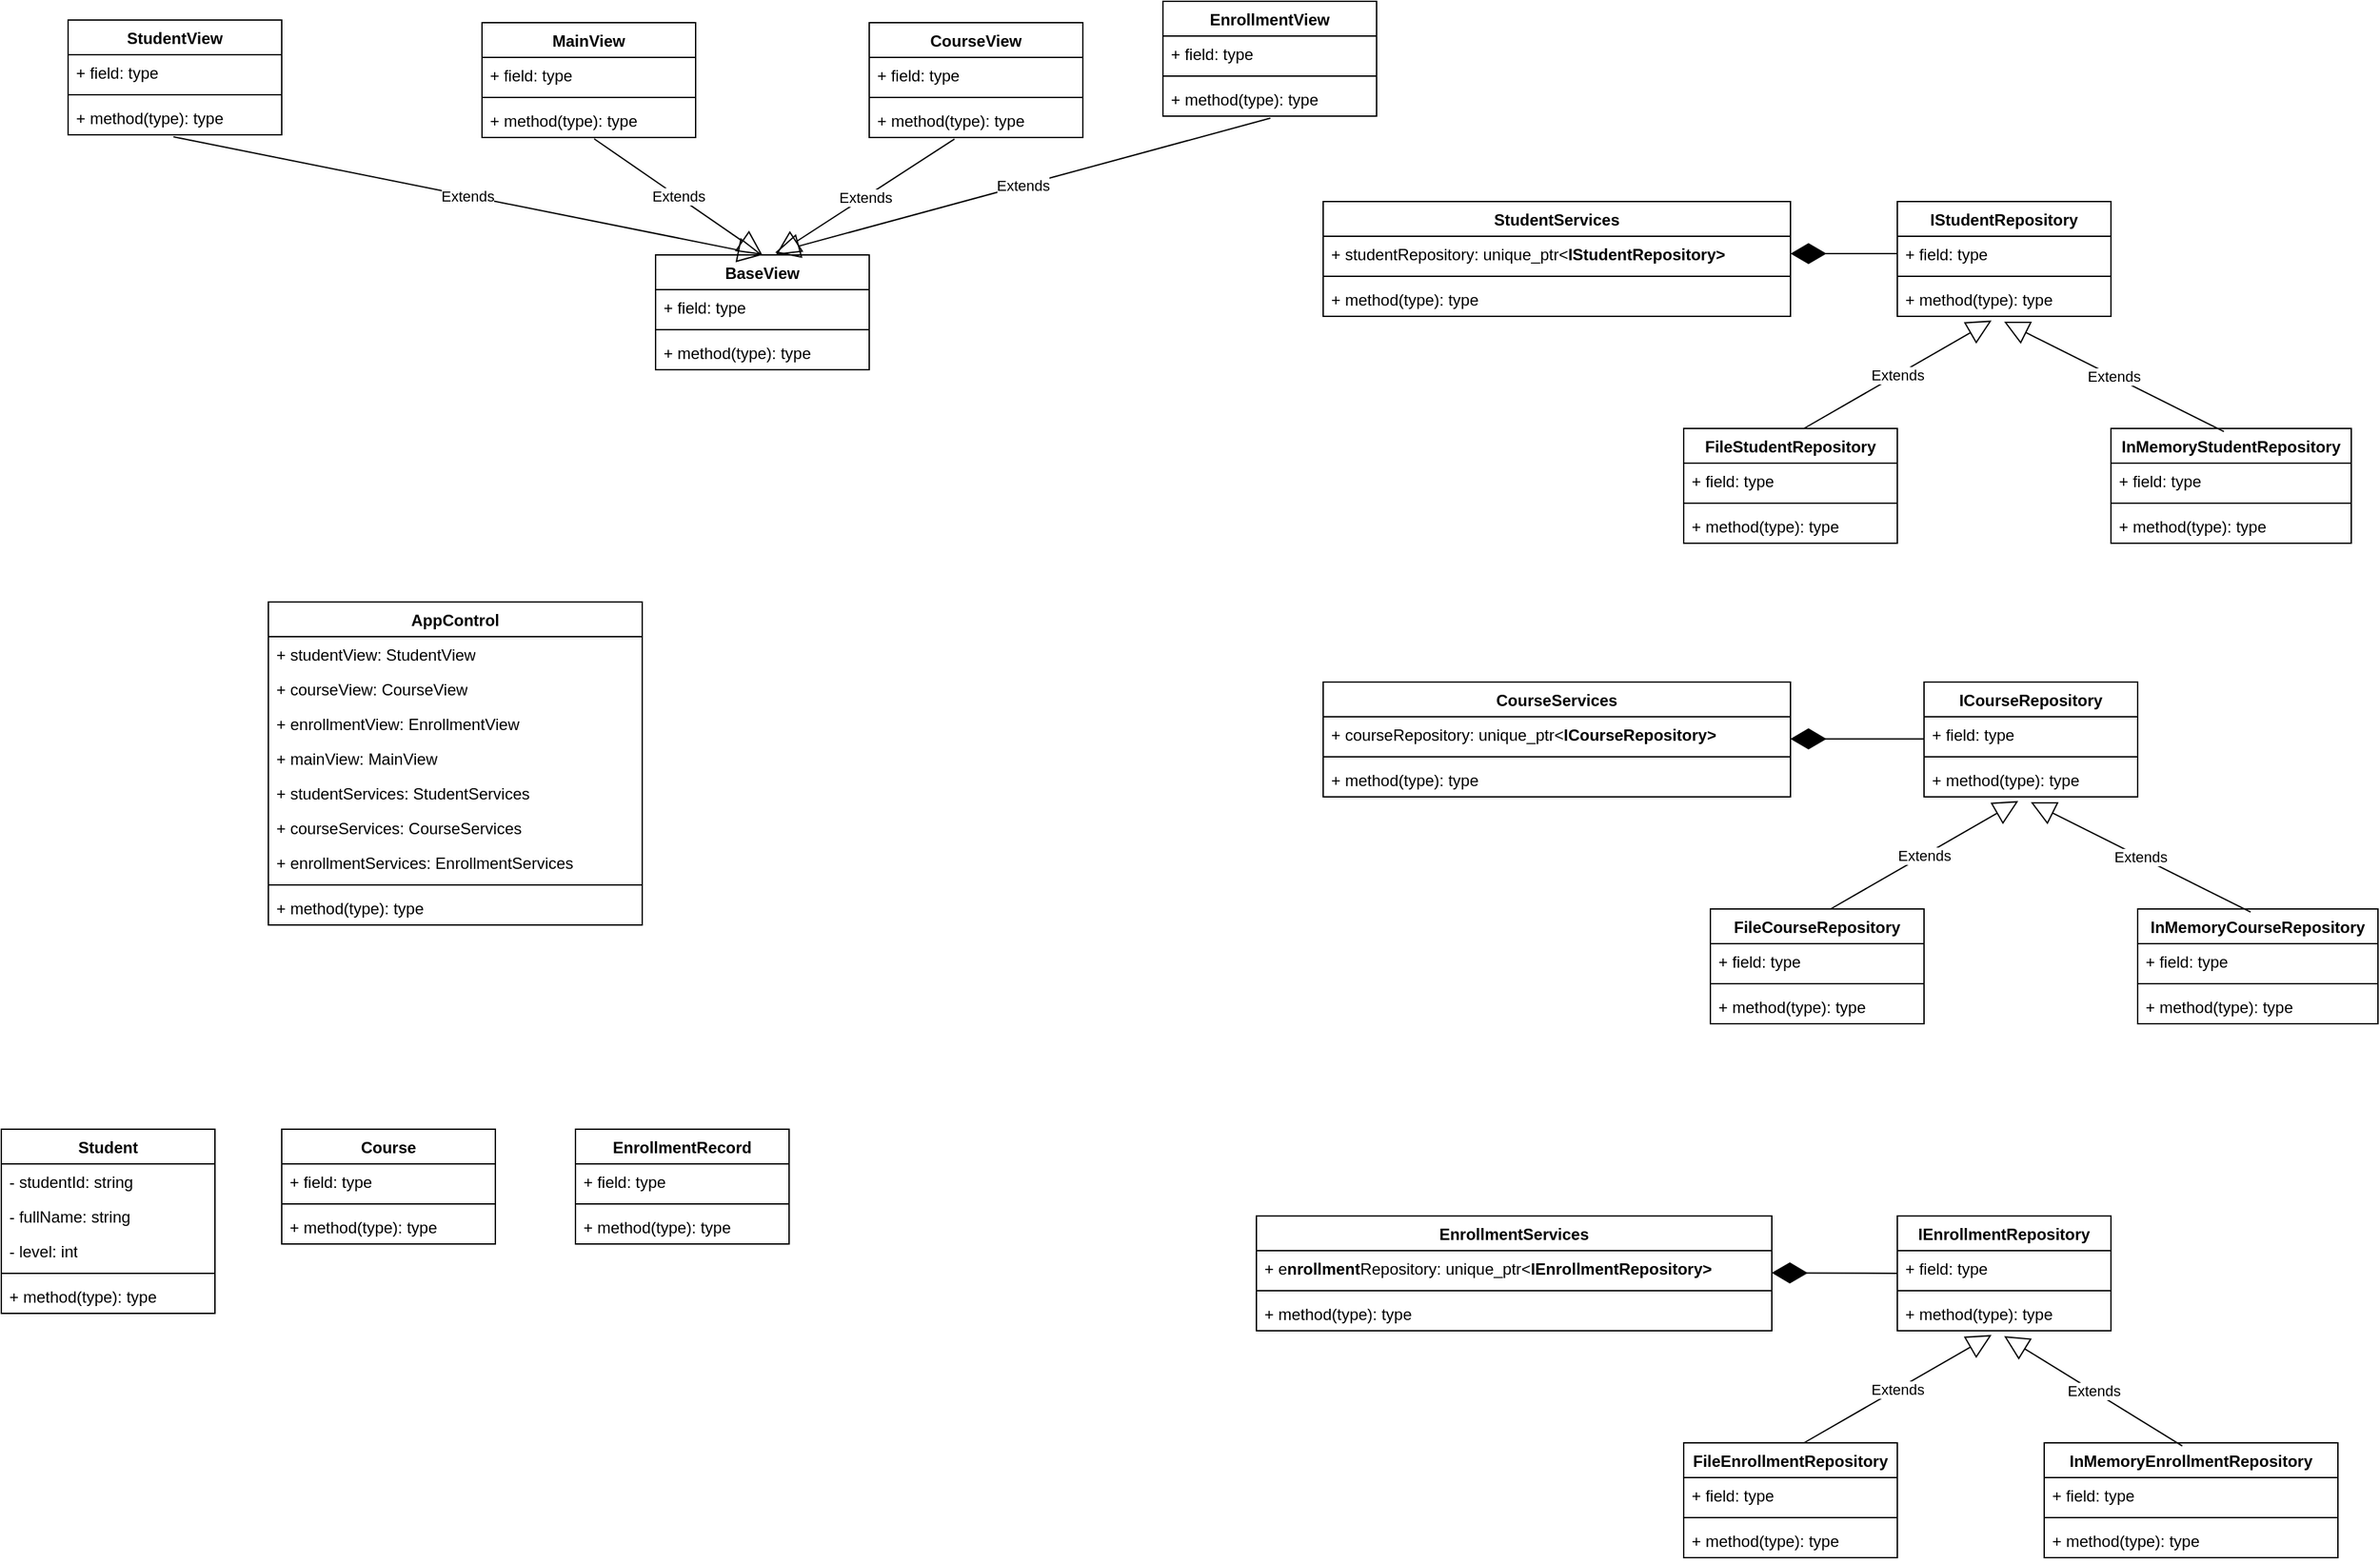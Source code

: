 <mxfile version="27.2.0">
  <diagram id="C5RBs43oDa-KdzZeNtuy" name="Page-1">
    <mxGraphModel dx="1875" dy="1806" grid="1" gridSize="10" guides="1" tooltips="1" connect="1" arrows="1" fold="1" page="1" pageScale="1" pageWidth="827" pageHeight="1169" math="0" shadow="0">
      <root>
        <mxCell id="WIyWlLk6GJQsqaUBKTNV-0" />
        <mxCell id="WIyWlLk6GJQsqaUBKTNV-1" parent="WIyWlLk6GJQsqaUBKTNV-0" />
        <mxCell id="QZfWmI3Odmzd7S914g_g-0" value="AppControl" style="swimlane;fontStyle=1;align=center;verticalAlign=top;childLayout=stackLayout;horizontal=1;startSize=26;horizontalStack=0;resizeParent=1;resizeParentMax=0;resizeLast=0;collapsible=1;marginBottom=0;whiteSpace=wrap;html=1;" parent="WIyWlLk6GJQsqaUBKTNV-1" vertex="1">
          <mxGeometry x="-450" y="190" width="280" height="242" as="geometry" />
        </mxCell>
        <mxCell id="QZfWmI3Odmzd7S914g_g-1" value="+ studentView: StudentView" style="text;strokeColor=none;fillColor=none;align=left;verticalAlign=top;spacingLeft=4;spacingRight=4;overflow=hidden;rotatable=0;points=[[0,0.5],[1,0.5]];portConstraint=eastwest;whiteSpace=wrap;html=1;" parent="QZfWmI3Odmzd7S914g_g-0" vertex="1">
          <mxGeometry y="26" width="280" height="26" as="geometry" />
        </mxCell>
        <mxCell id="jk6wVkLNO6cUiI9GPiCt-91" value="+ courseView: CourseView" style="text;strokeColor=none;fillColor=none;align=left;verticalAlign=top;spacingLeft=4;spacingRight=4;overflow=hidden;rotatable=0;points=[[0,0.5],[1,0.5]];portConstraint=eastwest;whiteSpace=wrap;html=1;" vertex="1" parent="QZfWmI3Odmzd7S914g_g-0">
          <mxGeometry y="52" width="280" height="26" as="geometry" />
        </mxCell>
        <mxCell id="jk6wVkLNO6cUiI9GPiCt-92" value="+ enrollmentView: EnrollmentView" style="text;strokeColor=none;fillColor=none;align=left;verticalAlign=top;spacingLeft=4;spacingRight=4;overflow=hidden;rotatable=0;points=[[0,0.5],[1,0.5]];portConstraint=eastwest;whiteSpace=wrap;html=1;" vertex="1" parent="QZfWmI3Odmzd7S914g_g-0">
          <mxGeometry y="78" width="280" height="26" as="geometry" />
        </mxCell>
        <mxCell id="jk6wVkLNO6cUiI9GPiCt-98" value="+ mainView: MainView" style="text;strokeColor=none;fillColor=none;align=left;verticalAlign=top;spacingLeft=4;spacingRight=4;overflow=hidden;rotatable=0;points=[[0,0.5],[1,0.5]];portConstraint=eastwest;whiteSpace=wrap;html=1;" vertex="1" parent="QZfWmI3Odmzd7S914g_g-0">
          <mxGeometry y="104" width="280" height="26" as="geometry" />
        </mxCell>
        <mxCell id="jk6wVkLNO6cUiI9GPiCt-99" value="+ studentServices: StudentServices" style="text;strokeColor=none;fillColor=none;align=left;verticalAlign=top;spacingLeft=4;spacingRight=4;overflow=hidden;rotatable=0;points=[[0,0.5],[1,0.5]];portConstraint=eastwest;whiteSpace=wrap;html=1;" vertex="1" parent="QZfWmI3Odmzd7S914g_g-0">
          <mxGeometry y="130" width="280" height="26" as="geometry" />
        </mxCell>
        <mxCell id="jk6wVkLNO6cUiI9GPiCt-100" value="+ courseServices: CourseServices" style="text;strokeColor=none;fillColor=none;align=left;verticalAlign=top;spacingLeft=4;spacingRight=4;overflow=hidden;rotatable=0;points=[[0,0.5],[1,0.5]];portConstraint=eastwest;whiteSpace=wrap;html=1;" vertex="1" parent="QZfWmI3Odmzd7S914g_g-0">
          <mxGeometry y="156" width="280" height="26" as="geometry" />
        </mxCell>
        <mxCell id="jk6wVkLNO6cUiI9GPiCt-101" value="+ enrollmentServices: EnrollmentServices" style="text;strokeColor=none;fillColor=none;align=left;verticalAlign=top;spacingLeft=4;spacingRight=4;overflow=hidden;rotatable=0;points=[[0,0.5],[1,0.5]];portConstraint=eastwest;whiteSpace=wrap;html=1;" vertex="1" parent="QZfWmI3Odmzd7S914g_g-0">
          <mxGeometry y="182" width="280" height="26" as="geometry" />
        </mxCell>
        <mxCell id="QZfWmI3Odmzd7S914g_g-2" value="" style="line;strokeWidth=1;fillColor=none;align=left;verticalAlign=middle;spacingTop=-1;spacingLeft=3;spacingRight=3;rotatable=0;labelPosition=right;points=[];portConstraint=eastwest;strokeColor=inherit;" parent="QZfWmI3Odmzd7S914g_g-0" vertex="1">
          <mxGeometry y="208" width="280" height="8" as="geometry" />
        </mxCell>
        <mxCell id="QZfWmI3Odmzd7S914g_g-3" value="+ method(type): type" style="text;strokeColor=none;fillColor=none;align=left;verticalAlign=top;spacingLeft=4;spacingRight=4;overflow=hidden;rotatable=0;points=[[0,0.5],[1,0.5]];portConstraint=eastwest;whiteSpace=wrap;html=1;" parent="QZfWmI3Odmzd7S914g_g-0" vertex="1">
          <mxGeometry y="216" width="280" height="26" as="geometry" />
        </mxCell>
        <mxCell id="QZfWmI3Odmzd7S914g_g-4" value="Student" style="swimlane;fontStyle=1;align=center;verticalAlign=top;childLayout=stackLayout;horizontal=1;startSize=26;horizontalStack=0;resizeParent=1;resizeParentMax=0;resizeLast=0;collapsible=1;marginBottom=0;whiteSpace=wrap;html=1;" parent="WIyWlLk6GJQsqaUBKTNV-1" vertex="1">
          <mxGeometry x="-650" y="585" width="160" height="138" as="geometry" />
        </mxCell>
        <mxCell id="QZfWmI3Odmzd7S914g_g-5" value="- studentId: string" style="text;strokeColor=none;fillColor=none;align=left;verticalAlign=top;spacingLeft=4;spacingRight=4;overflow=hidden;rotatable=0;points=[[0,0.5],[1,0.5]];portConstraint=eastwest;whiteSpace=wrap;html=1;" parent="QZfWmI3Odmzd7S914g_g-4" vertex="1">
          <mxGeometry y="26" width="160" height="26" as="geometry" />
        </mxCell>
        <mxCell id="jk6wVkLNO6cUiI9GPiCt-9" value="- fullName: string" style="text;strokeColor=none;fillColor=none;align=left;verticalAlign=top;spacingLeft=4;spacingRight=4;overflow=hidden;rotatable=0;points=[[0,0.5],[1,0.5]];portConstraint=eastwest;whiteSpace=wrap;html=1;" vertex="1" parent="QZfWmI3Odmzd7S914g_g-4">
          <mxGeometry y="52" width="160" height="26" as="geometry" />
        </mxCell>
        <mxCell id="jk6wVkLNO6cUiI9GPiCt-10" value="- level: int" style="text;strokeColor=none;fillColor=none;align=left;verticalAlign=top;spacingLeft=4;spacingRight=4;overflow=hidden;rotatable=0;points=[[0,0.5],[1,0.5]];portConstraint=eastwest;whiteSpace=wrap;html=1;" vertex="1" parent="QZfWmI3Odmzd7S914g_g-4">
          <mxGeometry y="78" width="160" height="26" as="geometry" />
        </mxCell>
        <mxCell id="QZfWmI3Odmzd7S914g_g-6" value="" style="line;strokeWidth=1;fillColor=none;align=left;verticalAlign=middle;spacingTop=-1;spacingLeft=3;spacingRight=3;rotatable=0;labelPosition=right;points=[];portConstraint=eastwest;strokeColor=inherit;" parent="QZfWmI3Odmzd7S914g_g-4" vertex="1">
          <mxGeometry y="104" width="160" height="8" as="geometry" />
        </mxCell>
        <mxCell id="QZfWmI3Odmzd7S914g_g-7" value="+ method(type): type" style="text;strokeColor=none;fillColor=none;align=left;verticalAlign=top;spacingLeft=4;spacingRight=4;overflow=hidden;rotatable=0;points=[[0,0.5],[1,0.5]];portConstraint=eastwest;whiteSpace=wrap;html=1;" parent="QZfWmI3Odmzd7S914g_g-4" vertex="1">
          <mxGeometry y="112" width="160" height="26" as="geometry" />
        </mxCell>
        <mxCell id="jk6wVkLNO6cUiI9GPiCt-0" value="Course" style="swimlane;fontStyle=1;align=center;verticalAlign=top;childLayout=stackLayout;horizontal=1;startSize=26;horizontalStack=0;resizeParent=1;resizeParentMax=0;resizeLast=0;collapsible=1;marginBottom=0;whiteSpace=wrap;html=1;" vertex="1" parent="WIyWlLk6GJQsqaUBKTNV-1">
          <mxGeometry x="-440" y="585" width="160" height="86" as="geometry" />
        </mxCell>
        <mxCell id="jk6wVkLNO6cUiI9GPiCt-1" value="+ field: type" style="text;strokeColor=none;fillColor=none;align=left;verticalAlign=top;spacingLeft=4;spacingRight=4;overflow=hidden;rotatable=0;points=[[0,0.5],[1,0.5]];portConstraint=eastwest;whiteSpace=wrap;html=1;" vertex="1" parent="jk6wVkLNO6cUiI9GPiCt-0">
          <mxGeometry y="26" width="160" height="26" as="geometry" />
        </mxCell>
        <mxCell id="jk6wVkLNO6cUiI9GPiCt-2" value="" style="line;strokeWidth=1;fillColor=none;align=left;verticalAlign=middle;spacingTop=-1;spacingLeft=3;spacingRight=3;rotatable=0;labelPosition=right;points=[];portConstraint=eastwest;strokeColor=inherit;" vertex="1" parent="jk6wVkLNO6cUiI9GPiCt-0">
          <mxGeometry y="52" width="160" height="8" as="geometry" />
        </mxCell>
        <mxCell id="jk6wVkLNO6cUiI9GPiCt-3" value="+ method(type): type" style="text;strokeColor=none;fillColor=none;align=left;verticalAlign=top;spacingLeft=4;spacingRight=4;overflow=hidden;rotatable=0;points=[[0,0.5],[1,0.5]];portConstraint=eastwest;whiteSpace=wrap;html=1;" vertex="1" parent="jk6wVkLNO6cUiI9GPiCt-0">
          <mxGeometry y="60" width="160" height="26" as="geometry" />
        </mxCell>
        <mxCell id="jk6wVkLNO6cUiI9GPiCt-4" value="EnrollmentRecord" style="swimlane;fontStyle=1;align=center;verticalAlign=top;childLayout=stackLayout;horizontal=1;startSize=26;horizontalStack=0;resizeParent=1;resizeParentMax=0;resizeLast=0;collapsible=1;marginBottom=0;whiteSpace=wrap;html=1;" vertex="1" parent="WIyWlLk6GJQsqaUBKTNV-1">
          <mxGeometry x="-220" y="585" width="160" height="86" as="geometry" />
        </mxCell>
        <mxCell id="jk6wVkLNO6cUiI9GPiCt-5" value="+ field: type" style="text;strokeColor=none;fillColor=none;align=left;verticalAlign=top;spacingLeft=4;spacingRight=4;overflow=hidden;rotatable=0;points=[[0,0.5],[1,0.5]];portConstraint=eastwest;whiteSpace=wrap;html=1;" vertex="1" parent="jk6wVkLNO6cUiI9GPiCt-4">
          <mxGeometry y="26" width="160" height="26" as="geometry" />
        </mxCell>
        <mxCell id="jk6wVkLNO6cUiI9GPiCt-6" value="" style="line;strokeWidth=1;fillColor=none;align=left;verticalAlign=middle;spacingTop=-1;spacingLeft=3;spacingRight=3;rotatable=0;labelPosition=right;points=[];portConstraint=eastwest;strokeColor=inherit;" vertex="1" parent="jk6wVkLNO6cUiI9GPiCt-4">
          <mxGeometry y="52" width="160" height="8" as="geometry" />
        </mxCell>
        <mxCell id="jk6wVkLNO6cUiI9GPiCt-7" value="+ method(type): type" style="text;strokeColor=none;fillColor=none;align=left;verticalAlign=top;spacingLeft=4;spacingRight=4;overflow=hidden;rotatable=0;points=[[0,0.5],[1,0.5]];portConstraint=eastwest;whiteSpace=wrap;html=1;" vertex="1" parent="jk6wVkLNO6cUiI9GPiCt-4">
          <mxGeometry y="60" width="160" height="26" as="geometry" />
        </mxCell>
        <mxCell id="jk6wVkLNO6cUiI9GPiCt-11" value="StudentServices" style="swimlane;fontStyle=1;align=center;verticalAlign=top;childLayout=stackLayout;horizontal=1;startSize=26;horizontalStack=0;resizeParent=1;resizeParentMax=0;resizeLast=0;collapsible=1;marginBottom=0;whiteSpace=wrap;html=1;" vertex="1" parent="WIyWlLk6GJQsqaUBKTNV-1">
          <mxGeometry x="340" y="-110" width="350" height="86" as="geometry" />
        </mxCell>
        <mxCell id="jk6wVkLNO6cUiI9GPiCt-12" value="+ studentRepository: unique_ptr&amp;lt;&lt;span style=&quot;font-weight: 700; text-align: center;&quot;&gt;IStudentRepository&amp;gt;&lt;/span&gt;" style="text;strokeColor=none;fillColor=none;align=left;verticalAlign=top;spacingLeft=4;spacingRight=4;overflow=hidden;rotatable=0;points=[[0,0.5],[1,0.5]];portConstraint=eastwest;whiteSpace=wrap;html=1;" vertex="1" parent="jk6wVkLNO6cUiI9GPiCt-11">
          <mxGeometry y="26" width="350" height="26" as="geometry" />
        </mxCell>
        <mxCell id="jk6wVkLNO6cUiI9GPiCt-13" value="" style="line;strokeWidth=1;fillColor=none;align=left;verticalAlign=middle;spacingTop=-1;spacingLeft=3;spacingRight=3;rotatable=0;labelPosition=right;points=[];portConstraint=eastwest;strokeColor=inherit;" vertex="1" parent="jk6wVkLNO6cUiI9GPiCt-11">
          <mxGeometry y="52" width="350" height="8" as="geometry" />
        </mxCell>
        <mxCell id="jk6wVkLNO6cUiI9GPiCt-14" value="+ method(type): type" style="text;strokeColor=none;fillColor=none;align=left;verticalAlign=top;spacingLeft=4;spacingRight=4;overflow=hidden;rotatable=0;points=[[0,0.5],[1,0.5]];portConstraint=eastwest;whiteSpace=wrap;html=1;" vertex="1" parent="jk6wVkLNO6cUiI9GPiCt-11">
          <mxGeometry y="60" width="350" height="26" as="geometry" />
        </mxCell>
        <mxCell id="jk6wVkLNO6cUiI9GPiCt-15" value="CourseServices" style="swimlane;fontStyle=1;align=center;verticalAlign=top;childLayout=stackLayout;horizontal=1;startSize=26;horizontalStack=0;resizeParent=1;resizeParentMax=0;resizeLast=0;collapsible=1;marginBottom=0;whiteSpace=wrap;html=1;" vertex="1" parent="WIyWlLk6GJQsqaUBKTNV-1">
          <mxGeometry x="340" y="250" width="350" height="86" as="geometry" />
        </mxCell>
        <mxCell id="jk6wVkLNO6cUiI9GPiCt-16" value="+ courseRepository: unique_ptr&amp;lt;&lt;span style=&quot;font-weight: 700; text-align: center;&quot;&gt;ICourseRepository&amp;gt;&lt;/span&gt;" style="text;strokeColor=none;fillColor=none;align=left;verticalAlign=top;spacingLeft=4;spacingRight=4;overflow=hidden;rotatable=0;points=[[0,0.5],[1,0.5]];portConstraint=eastwest;whiteSpace=wrap;html=1;" vertex="1" parent="jk6wVkLNO6cUiI9GPiCt-15">
          <mxGeometry y="26" width="350" height="26" as="geometry" />
        </mxCell>
        <mxCell id="jk6wVkLNO6cUiI9GPiCt-17" value="" style="line;strokeWidth=1;fillColor=none;align=left;verticalAlign=middle;spacingTop=-1;spacingLeft=3;spacingRight=3;rotatable=0;labelPosition=right;points=[];portConstraint=eastwest;strokeColor=inherit;" vertex="1" parent="jk6wVkLNO6cUiI9GPiCt-15">
          <mxGeometry y="52" width="350" height="8" as="geometry" />
        </mxCell>
        <mxCell id="jk6wVkLNO6cUiI9GPiCt-18" value="+ method(type): type" style="text;strokeColor=none;fillColor=none;align=left;verticalAlign=top;spacingLeft=4;spacingRight=4;overflow=hidden;rotatable=0;points=[[0,0.5],[1,0.5]];portConstraint=eastwest;whiteSpace=wrap;html=1;" vertex="1" parent="jk6wVkLNO6cUiI9GPiCt-15">
          <mxGeometry y="60" width="350" height="26" as="geometry" />
        </mxCell>
        <mxCell id="jk6wVkLNO6cUiI9GPiCt-19" value="EnrollmentServices" style="swimlane;fontStyle=1;align=center;verticalAlign=top;childLayout=stackLayout;horizontal=1;startSize=26;horizontalStack=0;resizeParent=1;resizeParentMax=0;resizeLast=0;collapsible=1;marginBottom=0;whiteSpace=wrap;html=1;" vertex="1" parent="WIyWlLk6GJQsqaUBKTNV-1">
          <mxGeometry x="290" y="650" width="386" height="86" as="geometry" />
        </mxCell>
        <mxCell id="jk6wVkLNO6cUiI9GPiCt-20" value="+ e&lt;span style=&quot;font-weight: 700; text-align: center;&quot;&gt;nrollment&lt;/span&gt;Repository: unique_ptr&amp;lt;&lt;span style=&quot;font-weight: 700; text-align: center;&quot;&gt;IEnrollmentRepository&lt;/span&gt;&lt;span style=&quot;font-weight: 700; text-align: center;&quot;&gt;&amp;gt;&lt;/span&gt;" style="text;strokeColor=none;fillColor=none;align=left;verticalAlign=top;spacingLeft=4;spacingRight=4;overflow=hidden;rotatable=0;points=[[0,0.5],[1,0.5]];portConstraint=eastwest;whiteSpace=wrap;html=1;" vertex="1" parent="jk6wVkLNO6cUiI9GPiCt-19">
          <mxGeometry y="26" width="386" height="26" as="geometry" />
        </mxCell>
        <mxCell id="jk6wVkLNO6cUiI9GPiCt-21" value="" style="line;strokeWidth=1;fillColor=none;align=left;verticalAlign=middle;spacingTop=-1;spacingLeft=3;spacingRight=3;rotatable=0;labelPosition=right;points=[];portConstraint=eastwest;strokeColor=inherit;" vertex="1" parent="jk6wVkLNO6cUiI9GPiCt-19">
          <mxGeometry y="52" width="386" height="8" as="geometry" />
        </mxCell>
        <mxCell id="jk6wVkLNO6cUiI9GPiCt-22" value="+ method(type): type" style="text;strokeColor=none;fillColor=none;align=left;verticalAlign=top;spacingLeft=4;spacingRight=4;overflow=hidden;rotatable=0;points=[[0,0.5],[1,0.5]];portConstraint=eastwest;whiteSpace=wrap;html=1;" vertex="1" parent="jk6wVkLNO6cUiI9GPiCt-19">
          <mxGeometry y="60" width="386" height="26" as="geometry" />
        </mxCell>
        <mxCell id="jk6wVkLNO6cUiI9GPiCt-23" value="BaseView" style="swimlane;fontStyle=1;align=center;verticalAlign=top;childLayout=stackLayout;horizontal=1;startSize=26;horizontalStack=0;resizeParent=1;resizeParentMax=0;resizeLast=0;collapsible=1;marginBottom=0;whiteSpace=wrap;html=1;" vertex="1" parent="WIyWlLk6GJQsqaUBKTNV-1">
          <mxGeometry x="-160" y="-70" width="160" height="86" as="geometry" />
        </mxCell>
        <mxCell id="jk6wVkLNO6cUiI9GPiCt-24" value="+ field: type" style="text;strokeColor=none;fillColor=none;align=left;verticalAlign=top;spacingLeft=4;spacingRight=4;overflow=hidden;rotatable=0;points=[[0,0.5],[1,0.5]];portConstraint=eastwest;whiteSpace=wrap;html=1;" vertex="1" parent="jk6wVkLNO6cUiI9GPiCt-23">
          <mxGeometry y="26" width="160" height="26" as="geometry" />
        </mxCell>
        <mxCell id="jk6wVkLNO6cUiI9GPiCt-25" value="" style="line;strokeWidth=1;fillColor=none;align=left;verticalAlign=middle;spacingTop=-1;spacingLeft=3;spacingRight=3;rotatable=0;labelPosition=right;points=[];portConstraint=eastwest;strokeColor=inherit;" vertex="1" parent="jk6wVkLNO6cUiI9GPiCt-23">
          <mxGeometry y="52" width="160" height="8" as="geometry" />
        </mxCell>
        <mxCell id="jk6wVkLNO6cUiI9GPiCt-26" value="+ method(type): type" style="text;strokeColor=none;fillColor=none;align=left;verticalAlign=top;spacingLeft=4;spacingRight=4;overflow=hidden;rotatable=0;points=[[0,0.5],[1,0.5]];portConstraint=eastwest;whiteSpace=wrap;html=1;" vertex="1" parent="jk6wVkLNO6cUiI9GPiCt-23">
          <mxGeometry y="60" width="160" height="26" as="geometry" />
        </mxCell>
        <mxCell id="jk6wVkLNO6cUiI9GPiCt-27" value="StudentView" style="swimlane;fontStyle=1;align=center;verticalAlign=top;childLayout=stackLayout;horizontal=1;startSize=26;horizontalStack=0;resizeParent=1;resizeParentMax=0;resizeLast=0;collapsible=1;marginBottom=0;whiteSpace=wrap;html=1;" vertex="1" parent="WIyWlLk6GJQsqaUBKTNV-1">
          <mxGeometry x="-600" y="-246" width="160" height="86" as="geometry" />
        </mxCell>
        <mxCell id="jk6wVkLNO6cUiI9GPiCt-28" value="+ field: type" style="text;strokeColor=none;fillColor=none;align=left;verticalAlign=top;spacingLeft=4;spacingRight=4;overflow=hidden;rotatable=0;points=[[0,0.5],[1,0.5]];portConstraint=eastwest;whiteSpace=wrap;html=1;" vertex="1" parent="jk6wVkLNO6cUiI9GPiCt-27">
          <mxGeometry y="26" width="160" height="26" as="geometry" />
        </mxCell>
        <mxCell id="jk6wVkLNO6cUiI9GPiCt-29" value="" style="line;strokeWidth=1;fillColor=none;align=left;verticalAlign=middle;spacingTop=-1;spacingLeft=3;spacingRight=3;rotatable=0;labelPosition=right;points=[];portConstraint=eastwest;strokeColor=inherit;" vertex="1" parent="jk6wVkLNO6cUiI9GPiCt-27">
          <mxGeometry y="52" width="160" height="8" as="geometry" />
        </mxCell>
        <mxCell id="jk6wVkLNO6cUiI9GPiCt-30" value="+ method(type): type" style="text;strokeColor=none;fillColor=none;align=left;verticalAlign=top;spacingLeft=4;spacingRight=4;overflow=hidden;rotatable=0;points=[[0,0.5],[1,0.5]];portConstraint=eastwest;whiteSpace=wrap;html=1;" vertex="1" parent="jk6wVkLNO6cUiI9GPiCt-27">
          <mxGeometry y="60" width="160" height="26" as="geometry" />
        </mxCell>
        <mxCell id="jk6wVkLNO6cUiI9GPiCt-31" value="CourseView" style="swimlane;fontStyle=1;align=center;verticalAlign=top;childLayout=stackLayout;horizontal=1;startSize=26;horizontalStack=0;resizeParent=1;resizeParentMax=0;resizeLast=0;collapsible=1;marginBottom=0;whiteSpace=wrap;html=1;" vertex="1" parent="WIyWlLk6GJQsqaUBKTNV-1">
          <mxGeometry y="-244" width="160" height="86" as="geometry" />
        </mxCell>
        <mxCell id="jk6wVkLNO6cUiI9GPiCt-32" value="+ field: type" style="text;strokeColor=none;fillColor=none;align=left;verticalAlign=top;spacingLeft=4;spacingRight=4;overflow=hidden;rotatable=0;points=[[0,0.5],[1,0.5]];portConstraint=eastwest;whiteSpace=wrap;html=1;" vertex="1" parent="jk6wVkLNO6cUiI9GPiCt-31">
          <mxGeometry y="26" width="160" height="26" as="geometry" />
        </mxCell>
        <mxCell id="jk6wVkLNO6cUiI9GPiCt-33" value="" style="line;strokeWidth=1;fillColor=none;align=left;verticalAlign=middle;spacingTop=-1;spacingLeft=3;spacingRight=3;rotatable=0;labelPosition=right;points=[];portConstraint=eastwest;strokeColor=inherit;" vertex="1" parent="jk6wVkLNO6cUiI9GPiCt-31">
          <mxGeometry y="52" width="160" height="8" as="geometry" />
        </mxCell>
        <mxCell id="jk6wVkLNO6cUiI9GPiCt-34" value="+ method(type): type" style="text;strokeColor=none;fillColor=none;align=left;verticalAlign=top;spacingLeft=4;spacingRight=4;overflow=hidden;rotatable=0;points=[[0,0.5],[1,0.5]];portConstraint=eastwest;whiteSpace=wrap;html=1;" vertex="1" parent="jk6wVkLNO6cUiI9GPiCt-31">
          <mxGeometry y="60" width="160" height="26" as="geometry" />
        </mxCell>
        <mxCell id="jk6wVkLNO6cUiI9GPiCt-35" value="EnrollmentView" style="swimlane;fontStyle=1;align=center;verticalAlign=top;childLayout=stackLayout;horizontal=1;startSize=26;horizontalStack=0;resizeParent=1;resizeParentMax=0;resizeLast=0;collapsible=1;marginBottom=0;whiteSpace=wrap;html=1;" vertex="1" parent="WIyWlLk6GJQsqaUBKTNV-1">
          <mxGeometry x="220" y="-260" width="160" height="86" as="geometry" />
        </mxCell>
        <mxCell id="jk6wVkLNO6cUiI9GPiCt-36" value="+ field: type" style="text;strokeColor=none;fillColor=none;align=left;verticalAlign=top;spacingLeft=4;spacingRight=4;overflow=hidden;rotatable=0;points=[[0,0.5],[1,0.5]];portConstraint=eastwest;whiteSpace=wrap;html=1;" vertex="1" parent="jk6wVkLNO6cUiI9GPiCt-35">
          <mxGeometry y="26" width="160" height="26" as="geometry" />
        </mxCell>
        <mxCell id="jk6wVkLNO6cUiI9GPiCt-37" value="" style="line;strokeWidth=1;fillColor=none;align=left;verticalAlign=middle;spacingTop=-1;spacingLeft=3;spacingRight=3;rotatable=0;labelPosition=right;points=[];portConstraint=eastwest;strokeColor=inherit;" vertex="1" parent="jk6wVkLNO6cUiI9GPiCt-35">
          <mxGeometry y="52" width="160" height="8" as="geometry" />
        </mxCell>
        <mxCell id="jk6wVkLNO6cUiI9GPiCt-38" value="+ method(type): type" style="text;strokeColor=none;fillColor=none;align=left;verticalAlign=top;spacingLeft=4;spacingRight=4;overflow=hidden;rotatable=0;points=[[0,0.5],[1,0.5]];portConstraint=eastwest;whiteSpace=wrap;html=1;" vertex="1" parent="jk6wVkLNO6cUiI9GPiCt-35">
          <mxGeometry y="60" width="160" height="26" as="geometry" />
        </mxCell>
        <mxCell id="jk6wVkLNO6cUiI9GPiCt-41" value="Extends" style="endArrow=block;endSize=16;endFill=0;html=1;rounded=0;entryX=0.5;entryY=0;entryDx=0;entryDy=0;exitX=0.493;exitY=1.058;exitDx=0;exitDy=0;exitPerimeter=0;" edge="1" parent="WIyWlLk6GJQsqaUBKTNV-1" source="jk6wVkLNO6cUiI9GPiCt-30" target="jk6wVkLNO6cUiI9GPiCt-23">
          <mxGeometry width="160" relative="1" as="geometry">
            <mxPoint x="-192" y="34" as="sourcePoint" />
            <mxPoint x="-430" y="-50" as="targetPoint" />
          </mxGeometry>
        </mxCell>
        <mxCell id="jk6wVkLNO6cUiI9GPiCt-42" value="Extends" style="endArrow=block;endSize=16;endFill=0;html=1;rounded=0;exitX=0.399;exitY=1.045;exitDx=0;exitDy=0;exitPerimeter=0;" edge="1" parent="WIyWlLk6GJQsqaUBKTNV-1" source="jk6wVkLNO6cUiI9GPiCt-34">
          <mxGeometry width="160" relative="1" as="geometry">
            <mxPoint x="-80" y="-160" as="sourcePoint" />
            <mxPoint x="-70" y="-70" as="targetPoint" />
          </mxGeometry>
        </mxCell>
        <mxCell id="jk6wVkLNO6cUiI9GPiCt-43" value="Extends" style="endArrow=block;endSize=16;endFill=0;html=1;rounded=0;entryX=0.56;entryY=-0.021;entryDx=0;entryDy=0;exitX=0.503;exitY=1.058;exitDx=0;exitDy=0;exitPerimeter=0;entryPerimeter=0;" edge="1" parent="WIyWlLk6GJQsqaUBKTNV-1" source="jk6wVkLNO6cUiI9GPiCt-38" target="jk6wVkLNO6cUiI9GPiCt-23">
          <mxGeometry width="160" relative="1" as="geometry">
            <mxPoint x="110" y="-100" as="sourcePoint" />
            <mxPoint x="351" y="-12" as="targetPoint" />
          </mxGeometry>
        </mxCell>
        <mxCell id="jk6wVkLNO6cUiI9GPiCt-44" value="IStudentRepository" style="swimlane;fontStyle=1;align=center;verticalAlign=top;childLayout=stackLayout;horizontal=1;startSize=26;horizontalStack=0;resizeParent=1;resizeParentMax=0;resizeLast=0;collapsible=1;marginBottom=0;whiteSpace=wrap;html=1;" vertex="1" parent="WIyWlLk6GJQsqaUBKTNV-1">
          <mxGeometry x="770" y="-110" width="160" height="86" as="geometry" />
        </mxCell>
        <mxCell id="jk6wVkLNO6cUiI9GPiCt-45" value="+ field: type" style="text;strokeColor=none;fillColor=none;align=left;verticalAlign=top;spacingLeft=4;spacingRight=4;overflow=hidden;rotatable=0;points=[[0,0.5],[1,0.5]];portConstraint=eastwest;whiteSpace=wrap;html=1;" vertex="1" parent="jk6wVkLNO6cUiI9GPiCt-44">
          <mxGeometry y="26" width="160" height="26" as="geometry" />
        </mxCell>
        <mxCell id="jk6wVkLNO6cUiI9GPiCt-46" value="" style="line;strokeWidth=1;fillColor=none;align=left;verticalAlign=middle;spacingTop=-1;spacingLeft=3;spacingRight=3;rotatable=0;labelPosition=right;points=[];portConstraint=eastwest;strokeColor=inherit;" vertex="1" parent="jk6wVkLNO6cUiI9GPiCt-44">
          <mxGeometry y="52" width="160" height="8" as="geometry" />
        </mxCell>
        <mxCell id="jk6wVkLNO6cUiI9GPiCt-47" value="+ method(type): type" style="text;strokeColor=none;fillColor=none;align=left;verticalAlign=top;spacingLeft=4;spacingRight=4;overflow=hidden;rotatable=0;points=[[0,0.5],[1,0.5]];portConstraint=eastwest;whiteSpace=wrap;html=1;" vertex="1" parent="jk6wVkLNO6cUiI9GPiCt-44">
          <mxGeometry y="60" width="160" height="26" as="geometry" />
        </mxCell>
        <mxCell id="jk6wVkLNO6cUiI9GPiCt-48" value="FileStudentRepository" style="swimlane;fontStyle=1;align=center;verticalAlign=top;childLayout=stackLayout;horizontal=1;startSize=26;horizontalStack=0;resizeParent=1;resizeParentMax=0;resizeLast=0;collapsible=1;marginBottom=0;whiteSpace=wrap;html=1;" vertex="1" parent="WIyWlLk6GJQsqaUBKTNV-1">
          <mxGeometry x="610" y="60" width="160" height="86" as="geometry" />
        </mxCell>
        <mxCell id="jk6wVkLNO6cUiI9GPiCt-49" value="+ field: type" style="text;strokeColor=none;fillColor=none;align=left;verticalAlign=top;spacingLeft=4;spacingRight=4;overflow=hidden;rotatable=0;points=[[0,0.5],[1,0.5]];portConstraint=eastwest;whiteSpace=wrap;html=1;" vertex="1" parent="jk6wVkLNO6cUiI9GPiCt-48">
          <mxGeometry y="26" width="160" height="26" as="geometry" />
        </mxCell>
        <mxCell id="jk6wVkLNO6cUiI9GPiCt-50" value="" style="line;strokeWidth=1;fillColor=none;align=left;verticalAlign=middle;spacingTop=-1;spacingLeft=3;spacingRight=3;rotatable=0;labelPosition=right;points=[];portConstraint=eastwest;strokeColor=inherit;" vertex="1" parent="jk6wVkLNO6cUiI9GPiCt-48">
          <mxGeometry y="52" width="160" height="8" as="geometry" />
        </mxCell>
        <mxCell id="jk6wVkLNO6cUiI9GPiCt-51" value="+ method(type): type" style="text;strokeColor=none;fillColor=none;align=left;verticalAlign=top;spacingLeft=4;spacingRight=4;overflow=hidden;rotatable=0;points=[[0,0.5],[1,0.5]];portConstraint=eastwest;whiteSpace=wrap;html=1;" vertex="1" parent="jk6wVkLNO6cUiI9GPiCt-48">
          <mxGeometry y="60" width="160" height="26" as="geometry" />
        </mxCell>
        <mxCell id="jk6wVkLNO6cUiI9GPiCt-52" value="InMemoryStudentRepository" style="swimlane;fontStyle=1;align=center;verticalAlign=top;childLayout=stackLayout;horizontal=1;startSize=26;horizontalStack=0;resizeParent=1;resizeParentMax=0;resizeLast=0;collapsible=1;marginBottom=0;whiteSpace=wrap;html=1;" vertex="1" parent="WIyWlLk6GJQsqaUBKTNV-1">
          <mxGeometry x="930" y="60" width="180" height="86" as="geometry" />
        </mxCell>
        <mxCell id="jk6wVkLNO6cUiI9GPiCt-53" value="+ field: type" style="text;strokeColor=none;fillColor=none;align=left;verticalAlign=top;spacingLeft=4;spacingRight=4;overflow=hidden;rotatable=0;points=[[0,0.5],[1,0.5]];portConstraint=eastwest;whiteSpace=wrap;html=1;" vertex="1" parent="jk6wVkLNO6cUiI9GPiCt-52">
          <mxGeometry y="26" width="180" height="26" as="geometry" />
        </mxCell>
        <mxCell id="jk6wVkLNO6cUiI9GPiCt-54" value="" style="line;strokeWidth=1;fillColor=none;align=left;verticalAlign=middle;spacingTop=-1;spacingLeft=3;spacingRight=3;rotatable=0;labelPosition=right;points=[];portConstraint=eastwest;strokeColor=inherit;" vertex="1" parent="jk6wVkLNO6cUiI9GPiCt-52">
          <mxGeometry y="52" width="180" height="8" as="geometry" />
        </mxCell>
        <mxCell id="jk6wVkLNO6cUiI9GPiCt-55" value="+ method(type): type" style="text;strokeColor=none;fillColor=none;align=left;verticalAlign=top;spacingLeft=4;spacingRight=4;overflow=hidden;rotatable=0;points=[[0,0.5],[1,0.5]];portConstraint=eastwest;whiteSpace=wrap;html=1;" vertex="1" parent="jk6wVkLNO6cUiI9GPiCt-52">
          <mxGeometry y="60" width="180" height="26" as="geometry" />
        </mxCell>
        <mxCell id="jk6wVkLNO6cUiI9GPiCt-58" value="Extends" style="endArrow=block;endSize=16;endFill=0;html=1;rounded=0;entryX=0.441;entryY=1.122;entryDx=0;entryDy=0;exitX=0.563;exitY=0;exitDx=0;exitDy=0;exitPerimeter=0;entryPerimeter=0;" edge="1" parent="WIyWlLk6GJQsqaUBKTNV-1" source="jk6wVkLNO6cUiI9GPiCt-48" target="jk6wVkLNO6cUiI9GPiCt-47">
          <mxGeometry width="160" relative="1" as="geometry">
            <mxPoint x="610" y="-60" as="sourcePoint" />
            <mxPoint x="360" y="26" as="targetPoint" />
          </mxGeometry>
        </mxCell>
        <mxCell id="jk6wVkLNO6cUiI9GPiCt-59" value="Extends" style="endArrow=block;endSize=16;endFill=0;html=1;rounded=0;entryX=0.5;entryY=1.154;entryDx=0;entryDy=0;exitX=0.47;exitY=0.027;exitDx=0;exitDy=0;exitPerimeter=0;entryPerimeter=0;" edge="1" parent="WIyWlLk6GJQsqaUBKTNV-1" source="jk6wVkLNO6cUiI9GPiCt-52" target="jk6wVkLNO6cUiI9GPiCt-47">
          <mxGeometry width="160" relative="1" as="geometry">
            <mxPoint x="990" y="321" as="sourcePoint" />
            <mxPoint x="1131" y="240" as="targetPoint" />
          </mxGeometry>
        </mxCell>
        <mxCell id="jk6wVkLNO6cUiI9GPiCt-60" value="ICourseRepository" style="swimlane;fontStyle=1;align=center;verticalAlign=top;childLayout=stackLayout;horizontal=1;startSize=26;horizontalStack=0;resizeParent=1;resizeParentMax=0;resizeLast=0;collapsible=1;marginBottom=0;whiteSpace=wrap;html=1;" vertex="1" parent="WIyWlLk6GJQsqaUBKTNV-1">
          <mxGeometry x="790" y="250" width="160" height="86" as="geometry" />
        </mxCell>
        <mxCell id="jk6wVkLNO6cUiI9GPiCt-61" value="+ field: type" style="text;strokeColor=none;fillColor=none;align=left;verticalAlign=top;spacingLeft=4;spacingRight=4;overflow=hidden;rotatable=0;points=[[0,0.5],[1,0.5]];portConstraint=eastwest;whiteSpace=wrap;html=1;" vertex="1" parent="jk6wVkLNO6cUiI9GPiCt-60">
          <mxGeometry y="26" width="160" height="26" as="geometry" />
        </mxCell>
        <mxCell id="jk6wVkLNO6cUiI9GPiCt-62" value="" style="line;strokeWidth=1;fillColor=none;align=left;verticalAlign=middle;spacingTop=-1;spacingLeft=3;spacingRight=3;rotatable=0;labelPosition=right;points=[];portConstraint=eastwest;strokeColor=inherit;" vertex="1" parent="jk6wVkLNO6cUiI9GPiCt-60">
          <mxGeometry y="52" width="160" height="8" as="geometry" />
        </mxCell>
        <mxCell id="jk6wVkLNO6cUiI9GPiCt-63" value="+ method(type): type" style="text;strokeColor=none;fillColor=none;align=left;verticalAlign=top;spacingLeft=4;spacingRight=4;overflow=hidden;rotatable=0;points=[[0,0.5],[1,0.5]];portConstraint=eastwest;whiteSpace=wrap;html=1;" vertex="1" parent="jk6wVkLNO6cUiI9GPiCt-60">
          <mxGeometry y="60" width="160" height="26" as="geometry" />
        </mxCell>
        <mxCell id="jk6wVkLNO6cUiI9GPiCt-64" value="FileCourseRepository" style="swimlane;fontStyle=1;align=center;verticalAlign=top;childLayout=stackLayout;horizontal=1;startSize=26;horizontalStack=0;resizeParent=1;resizeParentMax=0;resizeLast=0;collapsible=1;marginBottom=0;whiteSpace=wrap;html=1;" vertex="1" parent="WIyWlLk6GJQsqaUBKTNV-1">
          <mxGeometry x="630" y="420" width="160" height="86" as="geometry" />
        </mxCell>
        <mxCell id="jk6wVkLNO6cUiI9GPiCt-65" value="+ field: type" style="text;strokeColor=none;fillColor=none;align=left;verticalAlign=top;spacingLeft=4;spacingRight=4;overflow=hidden;rotatable=0;points=[[0,0.5],[1,0.5]];portConstraint=eastwest;whiteSpace=wrap;html=1;" vertex="1" parent="jk6wVkLNO6cUiI9GPiCt-64">
          <mxGeometry y="26" width="160" height="26" as="geometry" />
        </mxCell>
        <mxCell id="jk6wVkLNO6cUiI9GPiCt-66" value="" style="line;strokeWidth=1;fillColor=none;align=left;verticalAlign=middle;spacingTop=-1;spacingLeft=3;spacingRight=3;rotatable=0;labelPosition=right;points=[];portConstraint=eastwest;strokeColor=inherit;" vertex="1" parent="jk6wVkLNO6cUiI9GPiCt-64">
          <mxGeometry y="52" width="160" height="8" as="geometry" />
        </mxCell>
        <mxCell id="jk6wVkLNO6cUiI9GPiCt-67" value="+ method(type): type" style="text;strokeColor=none;fillColor=none;align=left;verticalAlign=top;spacingLeft=4;spacingRight=4;overflow=hidden;rotatable=0;points=[[0,0.5],[1,0.5]];portConstraint=eastwest;whiteSpace=wrap;html=1;" vertex="1" parent="jk6wVkLNO6cUiI9GPiCt-64">
          <mxGeometry y="60" width="160" height="26" as="geometry" />
        </mxCell>
        <mxCell id="jk6wVkLNO6cUiI9GPiCt-68" value="InMemoryCourseRepository" style="swimlane;fontStyle=1;align=center;verticalAlign=top;childLayout=stackLayout;horizontal=1;startSize=26;horizontalStack=0;resizeParent=1;resizeParentMax=0;resizeLast=0;collapsible=1;marginBottom=0;whiteSpace=wrap;html=1;" vertex="1" parent="WIyWlLk6GJQsqaUBKTNV-1">
          <mxGeometry x="950" y="420" width="180" height="86" as="geometry" />
        </mxCell>
        <mxCell id="jk6wVkLNO6cUiI9GPiCt-69" value="+ field: type" style="text;strokeColor=none;fillColor=none;align=left;verticalAlign=top;spacingLeft=4;spacingRight=4;overflow=hidden;rotatable=0;points=[[0,0.5],[1,0.5]];portConstraint=eastwest;whiteSpace=wrap;html=1;" vertex="1" parent="jk6wVkLNO6cUiI9GPiCt-68">
          <mxGeometry y="26" width="180" height="26" as="geometry" />
        </mxCell>
        <mxCell id="jk6wVkLNO6cUiI9GPiCt-70" value="" style="line;strokeWidth=1;fillColor=none;align=left;verticalAlign=middle;spacingTop=-1;spacingLeft=3;spacingRight=3;rotatable=0;labelPosition=right;points=[];portConstraint=eastwest;strokeColor=inherit;" vertex="1" parent="jk6wVkLNO6cUiI9GPiCt-68">
          <mxGeometry y="52" width="180" height="8" as="geometry" />
        </mxCell>
        <mxCell id="jk6wVkLNO6cUiI9GPiCt-71" value="+ method(type): type" style="text;strokeColor=none;fillColor=none;align=left;verticalAlign=top;spacingLeft=4;spacingRight=4;overflow=hidden;rotatable=0;points=[[0,0.5],[1,0.5]];portConstraint=eastwest;whiteSpace=wrap;html=1;" vertex="1" parent="jk6wVkLNO6cUiI9GPiCt-68">
          <mxGeometry y="60" width="180" height="26" as="geometry" />
        </mxCell>
        <mxCell id="jk6wVkLNO6cUiI9GPiCt-72" value="Extends" style="endArrow=block;endSize=16;endFill=0;html=1;rounded=0;entryX=0.441;entryY=1.122;entryDx=0;entryDy=0;exitX=0.563;exitY=0;exitDx=0;exitDy=0;exitPerimeter=0;entryPerimeter=0;" edge="1" parent="WIyWlLk6GJQsqaUBKTNV-1" source="jk6wVkLNO6cUiI9GPiCt-64" target="jk6wVkLNO6cUiI9GPiCt-63">
          <mxGeometry width="160" relative="1" as="geometry">
            <mxPoint x="630" y="300" as="sourcePoint" />
            <mxPoint x="380" y="386" as="targetPoint" />
          </mxGeometry>
        </mxCell>
        <mxCell id="jk6wVkLNO6cUiI9GPiCt-73" value="Extends" style="endArrow=block;endSize=16;endFill=0;html=1;rounded=0;entryX=0.5;entryY=1.154;entryDx=0;entryDy=0;exitX=0.47;exitY=0.027;exitDx=0;exitDy=0;exitPerimeter=0;entryPerimeter=0;" edge="1" parent="WIyWlLk6GJQsqaUBKTNV-1" source="jk6wVkLNO6cUiI9GPiCt-68" target="jk6wVkLNO6cUiI9GPiCt-63">
          <mxGeometry width="160" relative="1" as="geometry">
            <mxPoint x="1010" y="681" as="sourcePoint" />
            <mxPoint x="1151" y="600" as="targetPoint" />
          </mxGeometry>
        </mxCell>
        <mxCell id="jk6wVkLNO6cUiI9GPiCt-74" value="IEnrollmentRepository" style="swimlane;fontStyle=1;align=center;verticalAlign=top;childLayout=stackLayout;horizontal=1;startSize=26;horizontalStack=0;resizeParent=1;resizeParentMax=0;resizeLast=0;collapsible=1;marginBottom=0;whiteSpace=wrap;html=1;" vertex="1" parent="WIyWlLk6GJQsqaUBKTNV-1">
          <mxGeometry x="770" y="650" width="160" height="86" as="geometry" />
        </mxCell>
        <mxCell id="jk6wVkLNO6cUiI9GPiCt-75" value="+ field: type" style="text;strokeColor=none;fillColor=none;align=left;verticalAlign=top;spacingLeft=4;spacingRight=4;overflow=hidden;rotatable=0;points=[[0,0.5],[1,0.5]];portConstraint=eastwest;whiteSpace=wrap;html=1;" vertex="1" parent="jk6wVkLNO6cUiI9GPiCt-74">
          <mxGeometry y="26" width="160" height="26" as="geometry" />
        </mxCell>
        <mxCell id="jk6wVkLNO6cUiI9GPiCt-76" value="" style="line;strokeWidth=1;fillColor=none;align=left;verticalAlign=middle;spacingTop=-1;spacingLeft=3;spacingRight=3;rotatable=0;labelPosition=right;points=[];portConstraint=eastwest;strokeColor=inherit;" vertex="1" parent="jk6wVkLNO6cUiI9GPiCt-74">
          <mxGeometry y="52" width="160" height="8" as="geometry" />
        </mxCell>
        <mxCell id="jk6wVkLNO6cUiI9GPiCt-77" value="+ method(type): type" style="text;strokeColor=none;fillColor=none;align=left;verticalAlign=top;spacingLeft=4;spacingRight=4;overflow=hidden;rotatable=0;points=[[0,0.5],[1,0.5]];portConstraint=eastwest;whiteSpace=wrap;html=1;" vertex="1" parent="jk6wVkLNO6cUiI9GPiCt-74">
          <mxGeometry y="60" width="160" height="26" as="geometry" />
        </mxCell>
        <mxCell id="jk6wVkLNO6cUiI9GPiCt-78" value="FileEnrollmentRepository" style="swimlane;fontStyle=1;align=center;verticalAlign=top;childLayout=stackLayout;horizontal=1;startSize=26;horizontalStack=0;resizeParent=1;resizeParentMax=0;resizeLast=0;collapsible=1;marginBottom=0;whiteSpace=wrap;html=1;" vertex="1" parent="WIyWlLk6GJQsqaUBKTNV-1">
          <mxGeometry x="610" y="820" width="160" height="86" as="geometry" />
        </mxCell>
        <mxCell id="jk6wVkLNO6cUiI9GPiCt-79" value="+ field: type" style="text;strokeColor=none;fillColor=none;align=left;verticalAlign=top;spacingLeft=4;spacingRight=4;overflow=hidden;rotatable=0;points=[[0,0.5],[1,0.5]];portConstraint=eastwest;whiteSpace=wrap;html=1;" vertex="1" parent="jk6wVkLNO6cUiI9GPiCt-78">
          <mxGeometry y="26" width="160" height="26" as="geometry" />
        </mxCell>
        <mxCell id="jk6wVkLNO6cUiI9GPiCt-80" value="" style="line;strokeWidth=1;fillColor=none;align=left;verticalAlign=middle;spacingTop=-1;spacingLeft=3;spacingRight=3;rotatable=0;labelPosition=right;points=[];portConstraint=eastwest;strokeColor=inherit;" vertex="1" parent="jk6wVkLNO6cUiI9GPiCt-78">
          <mxGeometry y="52" width="160" height="8" as="geometry" />
        </mxCell>
        <mxCell id="jk6wVkLNO6cUiI9GPiCt-81" value="+ method(type): type" style="text;strokeColor=none;fillColor=none;align=left;verticalAlign=top;spacingLeft=4;spacingRight=4;overflow=hidden;rotatable=0;points=[[0,0.5],[1,0.5]];portConstraint=eastwest;whiteSpace=wrap;html=1;" vertex="1" parent="jk6wVkLNO6cUiI9GPiCt-78">
          <mxGeometry y="60" width="160" height="26" as="geometry" />
        </mxCell>
        <mxCell id="jk6wVkLNO6cUiI9GPiCt-82" value="InMemoryEnrollmentRepository" style="swimlane;fontStyle=1;align=center;verticalAlign=top;childLayout=stackLayout;horizontal=1;startSize=26;horizontalStack=0;resizeParent=1;resizeParentMax=0;resizeLast=0;collapsible=1;marginBottom=0;whiteSpace=wrap;html=1;" vertex="1" parent="WIyWlLk6GJQsqaUBKTNV-1">
          <mxGeometry x="880" y="820" width="220" height="86" as="geometry" />
        </mxCell>
        <mxCell id="jk6wVkLNO6cUiI9GPiCt-83" value="+ field: type" style="text;strokeColor=none;fillColor=none;align=left;verticalAlign=top;spacingLeft=4;spacingRight=4;overflow=hidden;rotatable=0;points=[[0,0.5],[1,0.5]];portConstraint=eastwest;whiteSpace=wrap;html=1;" vertex="1" parent="jk6wVkLNO6cUiI9GPiCt-82">
          <mxGeometry y="26" width="220" height="26" as="geometry" />
        </mxCell>
        <mxCell id="jk6wVkLNO6cUiI9GPiCt-84" value="" style="line;strokeWidth=1;fillColor=none;align=left;verticalAlign=middle;spacingTop=-1;spacingLeft=3;spacingRight=3;rotatable=0;labelPosition=right;points=[];portConstraint=eastwest;strokeColor=inherit;" vertex="1" parent="jk6wVkLNO6cUiI9GPiCt-82">
          <mxGeometry y="52" width="220" height="8" as="geometry" />
        </mxCell>
        <mxCell id="jk6wVkLNO6cUiI9GPiCt-85" value="+ method(type): type" style="text;strokeColor=none;fillColor=none;align=left;verticalAlign=top;spacingLeft=4;spacingRight=4;overflow=hidden;rotatable=0;points=[[0,0.5],[1,0.5]];portConstraint=eastwest;whiteSpace=wrap;html=1;" vertex="1" parent="jk6wVkLNO6cUiI9GPiCt-82">
          <mxGeometry y="60" width="220" height="26" as="geometry" />
        </mxCell>
        <mxCell id="jk6wVkLNO6cUiI9GPiCt-86" value="Extends" style="endArrow=block;endSize=16;endFill=0;html=1;rounded=0;entryX=0.441;entryY=1.122;entryDx=0;entryDy=0;exitX=0.563;exitY=0;exitDx=0;exitDy=0;exitPerimeter=0;entryPerimeter=0;" edge="1" parent="WIyWlLk6GJQsqaUBKTNV-1" source="jk6wVkLNO6cUiI9GPiCt-78" target="jk6wVkLNO6cUiI9GPiCt-77">
          <mxGeometry width="160" relative="1" as="geometry">
            <mxPoint x="610" y="700" as="sourcePoint" />
            <mxPoint x="360" y="786" as="targetPoint" />
          </mxGeometry>
        </mxCell>
        <mxCell id="jk6wVkLNO6cUiI9GPiCt-87" value="Extends" style="endArrow=block;endSize=16;endFill=0;html=1;rounded=0;entryX=0.5;entryY=1.154;entryDx=0;entryDy=0;exitX=0.47;exitY=0.027;exitDx=0;exitDy=0;exitPerimeter=0;entryPerimeter=0;" edge="1" parent="WIyWlLk6GJQsqaUBKTNV-1" source="jk6wVkLNO6cUiI9GPiCt-82" target="jk6wVkLNO6cUiI9GPiCt-77">
          <mxGeometry width="160" relative="1" as="geometry">
            <mxPoint x="990" y="1081" as="sourcePoint" />
            <mxPoint x="1131" y="1000" as="targetPoint" />
          </mxGeometry>
        </mxCell>
        <mxCell id="jk6wVkLNO6cUiI9GPiCt-88" value="" style="endArrow=diamondThin;endFill=1;endSize=24;html=1;rounded=0;entryX=1;entryY=0.5;entryDx=0;entryDy=0;exitX=0;exitY=0.5;exitDx=0;exitDy=0;" edge="1" parent="WIyWlLk6GJQsqaUBKTNV-1" source="jk6wVkLNO6cUiI9GPiCt-45" target="jk6wVkLNO6cUiI9GPiCt-12">
          <mxGeometry width="160" relative="1" as="geometry">
            <mxPoint x="650" y="-180" as="sourcePoint" />
            <mxPoint x="810" y="-180" as="targetPoint" />
          </mxGeometry>
        </mxCell>
        <mxCell id="jk6wVkLNO6cUiI9GPiCt-89" value="" style="endArrow=diamondThin;endFill=1;endSize=24;html=1;rounded=0;entryX=1;entryY=0.5;entryDx=0;entryDy=0;exitX=0;exitY=0.638;exitDx=0;exitDy=0;exitPerimeter=0;" edge="1" parent="WIyWlLk6GJQsqaUBKTNV-1" source="jk6wVkLNO6cUiI9GPiCt-61">
          <mxGeometry width="160" relative="1" as="geometry">
            <mxPoint x="780" y="293" as="sourcePoint" />
            <mxPoint x="690" y="292.58" as="targetPoint" />
          </mxGeometry>
        </mxCell>
        <mxCell id="jk6wVkLNO6cUiI9GPiCt-90" value="" style="endArrow=diamondThin;endFill=1;endSize=24;html=1;rounded=0;entryX=1;entryY=0.5;entryDx=0;entryDy=0;" edge="1" parent="WIyWlLk6GJQsqaUBKTNV-1">
          <mxGeometry width="160" relative="1" as="geometry">
            <mxPoint x="770" y="693" as="sourcePoint" />
            <mxPoint x="676" y="692.58" as="targetPoint" />
          </mxGeometry>
        </mxCell>
        <mxCell id="jk6wVkLNO6cUiI9GPiCt-93" value="MainView" style="swimlane;fontStyle=1;align=center;verticalAlign=top;childLayout=stackLayout;horizontal=1;startSize=26;horizontalStack=0;resizeParent=1;resizeParentMax=0;resizeLast=0;collapsible=1;marginBottom=0;whiteSpace=wrap;html=1;" vertex="1" parent="WIyWlLk6GJQsqaUBKTNV-1">
          <mxGeometry x="-290" y="-244" width="160" height="86" as="geometry" />
        </mxCell>
        <mxCell id="jk6wVkLNO6cUiI9GPiCt-94" value="+ field: type" style="text;strokeColor=none;fillColor=none;align=left;verticalAlign=top;spacingLeft=4;spacingRight=4;overflow=hidden;rotatable=0;points=[[0,0.5],[1,0.5]];portConstraint=eastwest;whiteSpace=wrap;html=1;" vertex="1" parent="jk6wVkLNO6cUiI9GPiCt-93">
          <mxGeometry y="26" width="160" height="26" as="geometry" />
        </mxCell>
        <mxCell id="jk6wVkLNO6cUiI9GPiCt-95" value="" style="line;strokeWidth=1;fillColor=none;align=left;verticalAlign=middle;spacingTop=-1;spacingLeft=3;spacingRight=3;rotatable=0;labelPosition=right;points=[];portConstraint=eastwest;strokeColor=inherit;" vertex="1" parent="jk6wVkLNO6cUiI9GPiCt-93">
          <mxGeometry y="52" width="160" height="8" as="geometry" />
        </mxCell>
        <mxCell id="jk6wVkLNO6cUiI9GPiCt-96" value="+ method(type): type" style="text;strokeColor=none;fillColor=none;align=left;verticalAlign=top;spacingLeft=4;spacingRight=4;overflow=hidden;rotatable=0;points=[[0,0.5],[1,0.5]];portConstraint=eastwest;whiteSpace=wrap;html=1;" vertex="1" parent="jk6wVkLNO6cUiI9GPiCt-93">
          <mxGeometry y="60" width="160" height="26" as="geometry" />
        </mxCell>
        <mxCell id="jk6wVkLNO6cUiI9GPiCt-97" value="Extends" style="endArrow=block;endSize=16;endFill=0;html=1;rounded=0;exitX=0.399;exitY=1.045;exitDx=0;exitDy=0;exitPerimeter=0;" edge="1" parent="WIyWlLk6GJQsqaUBKTNV-1">
          <mxGeometry width="160" relative="1" as="geometry">
            <mxPoint x="-206" y="-157" as="sourcePoint" />
            <mxPoint x="-80" y="-70" as="targetPoint" />
          </mxGeometry>
        </mxCell>
      </root>
    </mxGraphModel>
  </diagram>
</mxfile>
